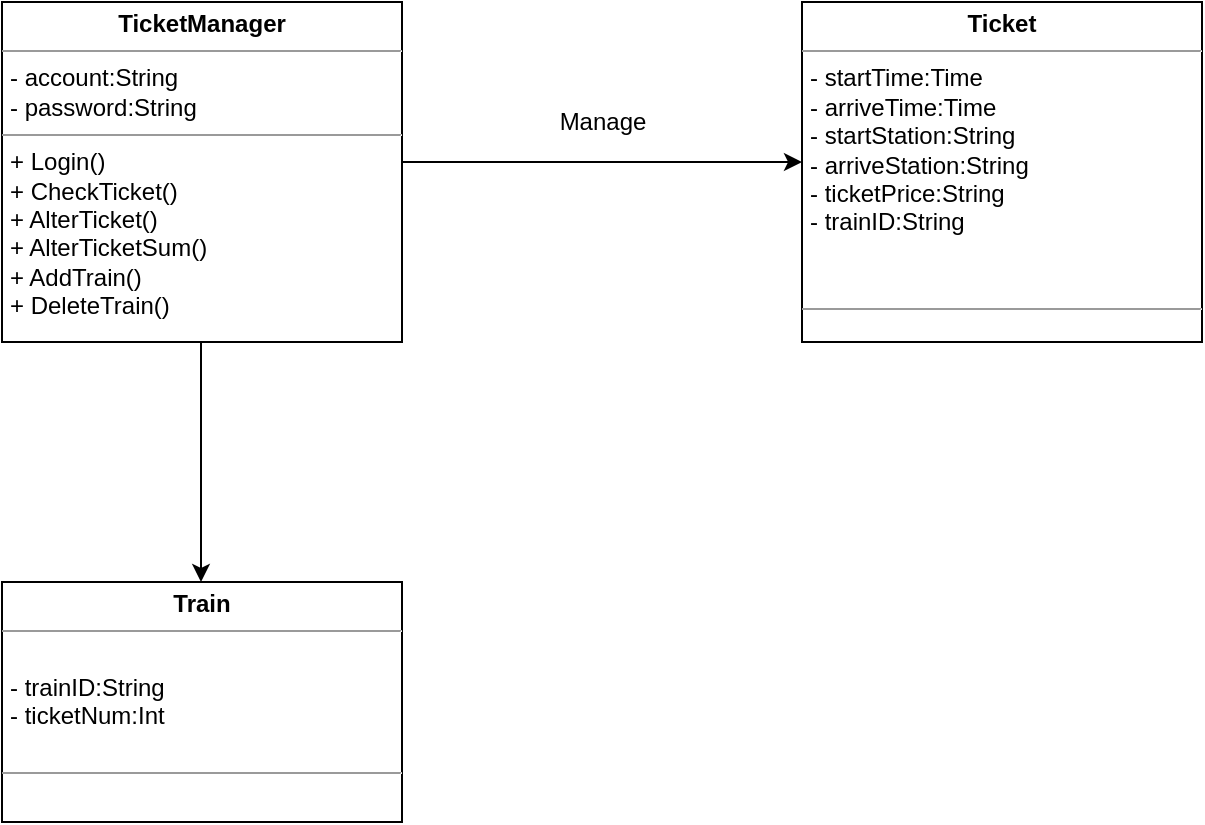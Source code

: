 <mxfile version="22.1.16" type="github">
  <diagram name="第 1 页" id="6vOaz0LtEbp_XkZ6t-C6">
    <mxGraphModel dx="1050" dy="522" grid="1" gridSize="10" guides="1" tooltips="1" connect="1" arrows="1" fold="1" page="1" pageScale="1" pageWidth="827" pageHeight="1169" math="0" shadow="0">
      <root>
        <mxCell id="0" />
        <mxCell id="1" parent="0" />
        <mxCell id="a9FGfrPmpgEFDqe9KBRA-1" value="&lt;p style=&quot;margin:0px;margin-top:4px;text-align:center;&quot;&gt;&lt;b&gt;TicketManager&lt;/b&gt;&lt;/p&gt;&lt;hr size=&quot;1&quot;&gt;&lt;p style=&quot;margin:0px;margin-left:4px;&quot;&gt;- account:String&lt;br&gt;- password:String&lt;/p&gt;&lt;hr size=&quot;1&quot;&gt;&lt;p style=&quot;margin:0px;margin-left:4px;&quot;&gt;+ Login()&lt;br&gt;+ CheckTicket()&lt;/p&gt;&lt;p style=&quot;margin:0px;margin-left:4px;&quot;&gt;+ AlterTicket()&lt;/p&gt;&lt;p style=&quot;margin:0px;margin-left:4px;&quot;&gt;+ AlterTicketSum()&lt;br&gt;&lt;/p&gt;&lt;p style=&quot;margin:0px;margin-left:4px;&quot;&gt;+ AddTrain()&lt;/p&gt;&lt;p style=&quot;margin:0px;margin-left:4px;&quot;&gt;+ DeleteTrain()&lt;/p&gt;" style="verticalAlign=top;align=left;overflow=fill;fontSize=12;fontFamily=Helvetica;html=1;whiteSpace=wrap;" vertex="1" parent="1">
          <mxGeometry x="80" y="80" width="200" height="170" as="geometry" />
        </mxCell>
        <mxCell id="a9FGfrPmpgEFDqe9KBRA-2" value="&lt;p style=&quot;margin:0px;margin-top:4px;text-align:center;&quot;&gt;&lt;b&gt;Ticket&lt;/b&gt;&lt;/p&gt;&lt;hr size=&quot;1&quot;&gt;&lt;p style=&quot;margin:0px;margin-left:4px;&quot;&gt;- startTime:Time&lt;br&gt;- arriveTime:Time&lt;/p&gt;&lt;p style=&quot;margin:0px;margin-left:4px;&quot;&gt;- startStation:String&lt;br style=&quot;border-color: var(--border-color);&quot;&gt;&lt;/p&gt;&lt;p style=&quot;margin:0px;margin-left:4px;&quot;&gt;- arriveStation:String&lt;br&gt;&lt;/p&gt;&lt;p style=&quot;margin:0px;margin-left:4px;&quot;&gt;- ticketPrice:String&lt;br&gt;&lt;/p&gt;&lt;p style=&quot;margin:0px;margin-left:4px;&quot;&gt;- trainID:String&lt;br&gt;&lt;/p&gt;&lt;p style=&quot;margin:0px;margin-left:4px;&quot;&gt;&lt;br&gt;&lt;/p&gt;&lt;p style=&quot;margin:0px;margin-left:4px;&quot;&gt;&lt;br&gt;&lt;/p&gt;&lt;hr size=&quot;1&quot;&gt;&lt;p style=&quot;margin:0px;margin-left:4px;&quot;&gt;&lt;br&gt;&lt;/p&gt;" style="verticalAlign=top;align=left;overflow=fill;fontSize=12;fontFamily=Helvetica;html=1;whiteSpace=wrap;" vertex="1" parent="1">
          <mxGeometry x="480" y="80" width="200" height="170" as="geometry" />
        </mxCell>
        <mxCell id="a9FGfrPmpgEFDqe9KBRA-3" value="&lt;p style=&quot;margin:0px;margin-top:4px;text-align:center;&quot;&gt;&lt;b&gt;Train&lt;/b&gt;&lt;/p&gt;&lt;hr size=&quot;1&quot;&gt;&lt;p style=&quot;margin:0px;margin-left:4px;&quot;&gt;&lt;br&gt;&lt;/p&gt;&lt;p style=&quot;margin:0px;margin-left:4px;&quot;&gt;- trainID:String&lt;br&gt;&lt;/p&gt;&lt;p style=&quot;margin:0px;margin-left:4px;&quot;&gt;- ticketNum:Int&lt;/p&gt;&lt;p style=&quot;margin:0px;margin-left:4px;&quot;&gt;&lt;br&gt;&lt;/p&gt;&lt;hr size=&quot;1&quot;&gt;&lt;p style=&quot;margin:0px;margin-left:4px;&quot;&gt;&lt;br&gt;&lt;/p&gt;" style="verticalAlign=top;align=left;overflow=fill;fontSize=12;fontFamily=Helvetica;html=1;whiteSpace=wrap;" vertex="1" parent="1">
          <mxGeometry x="80" y="370" width="200" height="120" as="geometry" />
        </mxCell>
        <mxCell id="a9FGfrPmpgEFDqe9KBRA-4" value="" style="endArrow=classic;html=1;rounded=0;" edge="1" parent="1">
          <mxGeometry width="50" height="50" relative="1" as="geometry">
            <mxPoint x="280" y="160" as="sourcePoint" />
            <mxPoint x="480" y="160" as="targetPoint" />
          </mxGeometry>
        </mxCell>
        <mxCell id="a9FGfrPmpgEFDqe9KBRA-6" value="&lt;font style=&quot;font-size: 12px;&quot;&gt;Manage&lt;/font&gt;" style="edgeLabel;html=1;align=center;verticalAlign=middle;resizable=0;points=[];" vertex="1" connectable="0" parent="a9FGfrPmpgEFDqe9KBRA-4">
          <mxGeometry x="-0.032" y="1" relative="1" as="geometry">
            <mxPoint x="3" y="-19" as="offset" />
          </mxGeometry>
        </mxCell>
        <mxCell id="a9FGfrPmpgEFDqe9KBRA-5" value="" style="endArrow=classic;html=1;rounded=0;" edge="1" parent="1">
          <mxGeometry width="50" height="50" relative="1" as="geometry">
            <mxPoint x="179.5" y="250" as="sourcePoint" />
            <mxPoint x="179.5" y="370" as="targetPoint" />
          </mxGeometry>
        </mxCell>
      </root>
    </mxGraphModel>
  </diagram>
</mxfile>
